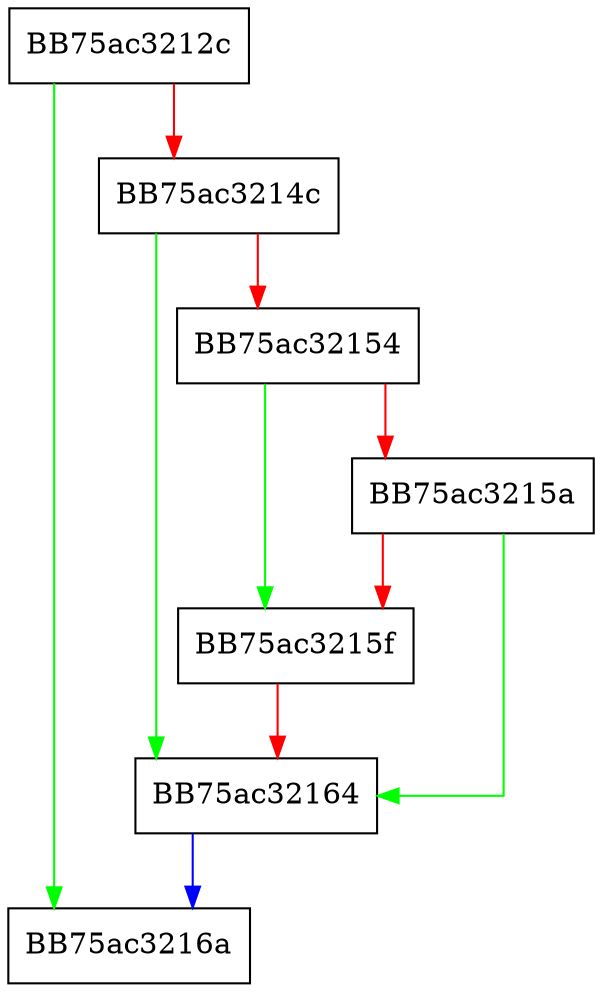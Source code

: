 digraph TotalSize {
  node [shape="box"];
  graph [splines=ortho];
  BB75ac3212c -> BB75ac3216a [color="green"];
  BB75ac3212c -> BB75ac3214c [color="red"];
  BB75ac3214c -> BB75ac32164 [color="green"];
  BB75ac3214c -> BB75ac32154 [color="red"];
  BB75ac32154 -> BB75ac3215f [color="green"];
  BB75ac32154 -> BB75ac3215a [color="red"];
  BB75ac3215a -> BB75ac32164 [color="green"];
  BB75ac3215a -> BB75ac3215f [color="red"];
  BB75ac3215f -> BB75ac32164 [color="red"];
  BB75ac32164 -> BB75ac3216a [color="blue"];
}